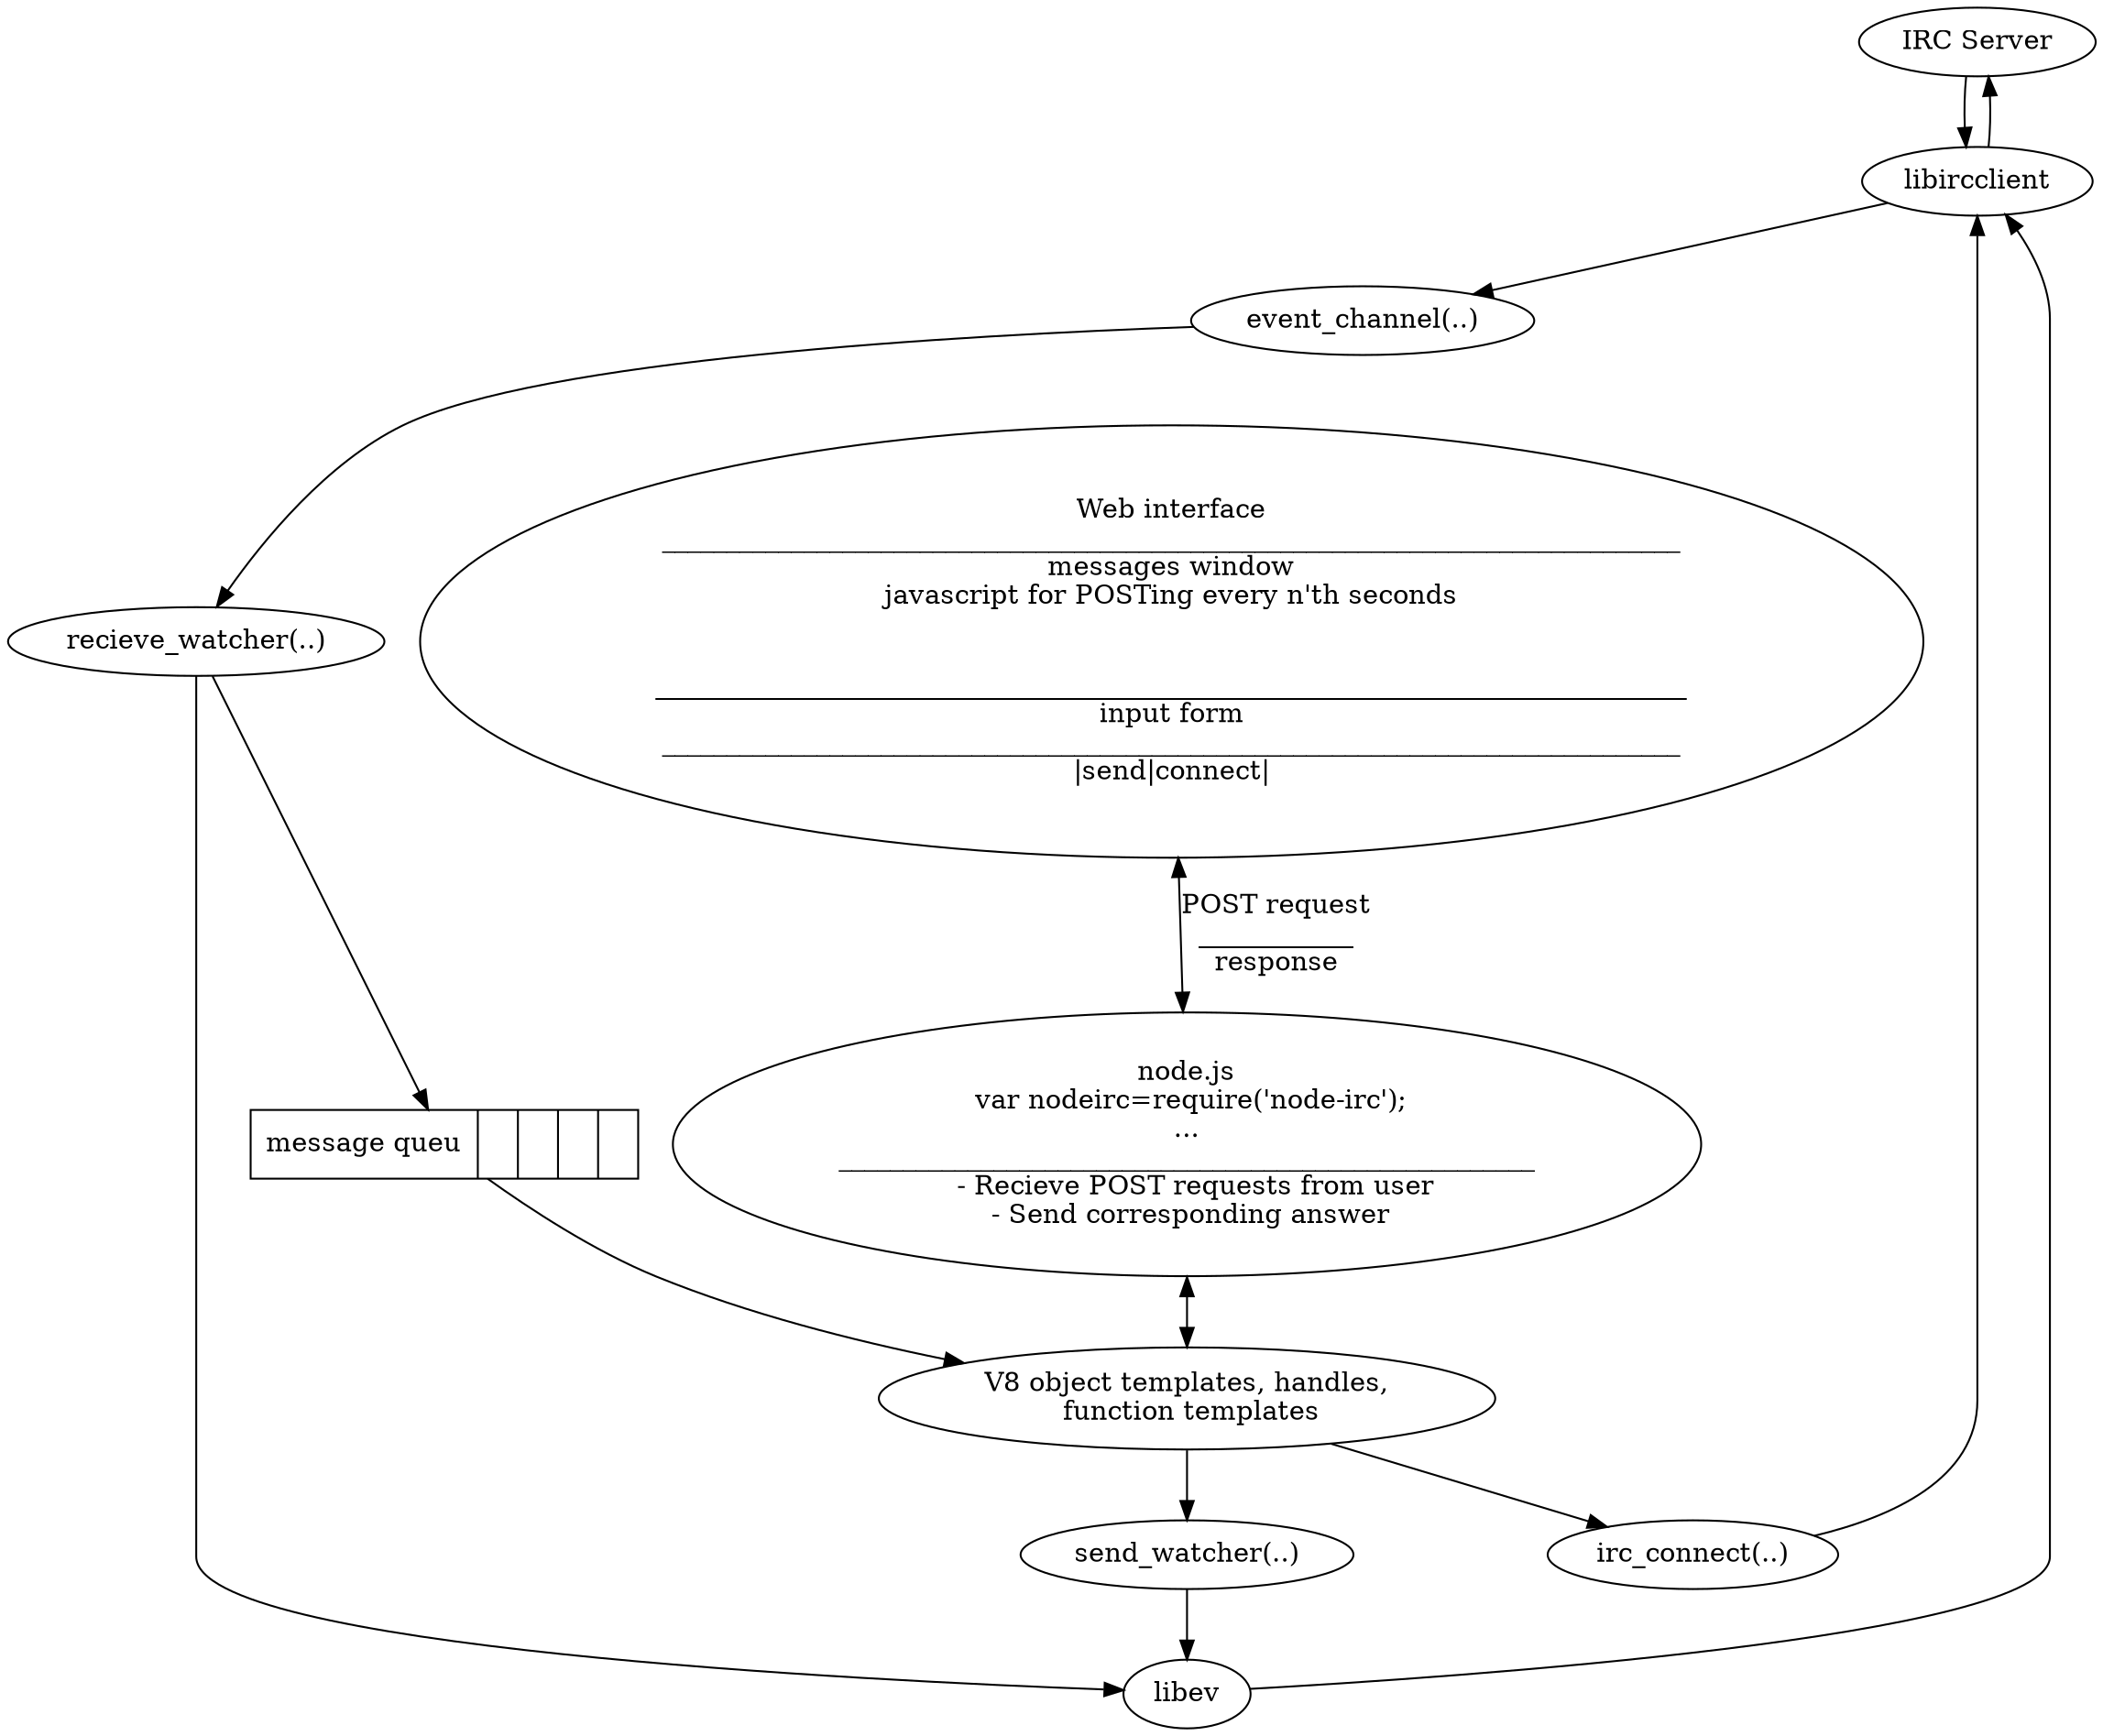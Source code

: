 digraph G
{
	ircs[label="IRC Server"];
	lic[label="libircclient"];
	le[label="libev"];
	icbchan[label="event_channel(..)"];
	irccon[label="irc_connect(..)"];
	sndwch[label="send_watcher(..)"];
	rcvwch[label="recieve_watcher(..)"];
	nodejs[label="node.js\n var nodeirc=require('node-irc');\n...\n______________________________________________________\n  - Recieve POST requests from user\n - Send corresponding answer"];
	webui[label="Web interface\n_______________________________________________________________________________\nmessages window\njavascript for POSTing every n'th seconds\n\n\n________________________________________________________________________________\ninput form\n_______________________________________________________________________________\n|send|connect|"];
	v8[label="V8 object templates, handles,\n function templates"];
	queu[label="<f0>message queu||||" shape="record"];
	webui->nodejs[label="POST request\n____________\nresponse" dir="both"];
	nodejs->v8[dir="both"];
	v8->irccon;
	v8->sndwch->le->lic->ircs;
	ircs->lic->icbchan->rcvwch->queu->v8;
	rcvwch->le;
	irccon->lic;

	
}

